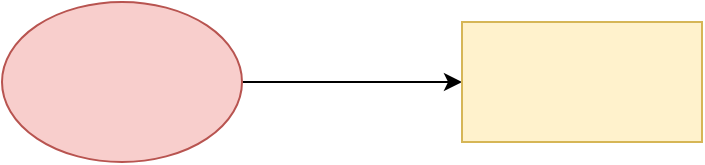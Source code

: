 <mxfile version="14.8.6" type="github">
  <diagram id="v6fTK_eY8DQylmo3bhVa" name="Page-1">
    <mxGraphModel dx="1298" dy="723" grid="1" gridSize="10" guides="1" tooltips="1" connect="1" arrows="1" fold="1" page="1" pageScale="1" pageWidth="827" pageHeight="1169" math="0" shadow="0">
      <root>
        <mxCell id="0" />
        <mxCell id="1" parent="0" />
        <mxCell id="tlTfGDxFYHrREQJzia-7-3" value="" style="edgeStyle=orthogonalEdgeStyle;rounded=0;orthogonalLoop=1;jettySize=auto;html=1;" edge="1" parent="1" source="tlTfGDxFYHrREQJzia-7-1" target="tlTfGDxFYHrREQJzia-7-2">
          <mxGeometry relative="1" as="geometry" />
        </mxCell>
        <mxCell id="tlTfGDxFYHrREQJzia-7-1" value="" style="ellipse;whiteSpace=wrap;html=1;fillColor=#f8cecc;strokeColor=#b85450;" vertex="1" parent="1">
          <mxGeometry x="220" y="200" width="120" height="80" as="geometry" />
        </mxCell>
        <mxCell id="tlTfGDxFYHrREQJzia-7-2" value="" style="rounded=0;whiteSpace=wrap;html=1;fillColor=#fff2cc;strokeColor=#d6b656;" vertex="1" parent="1">
          <mxGeometry x="450" y="210" width="120" height="60" as="geometry" />
        </mxCell>
      </root>
    </mxGraphModel>
  </diagram>
</mxfile>
